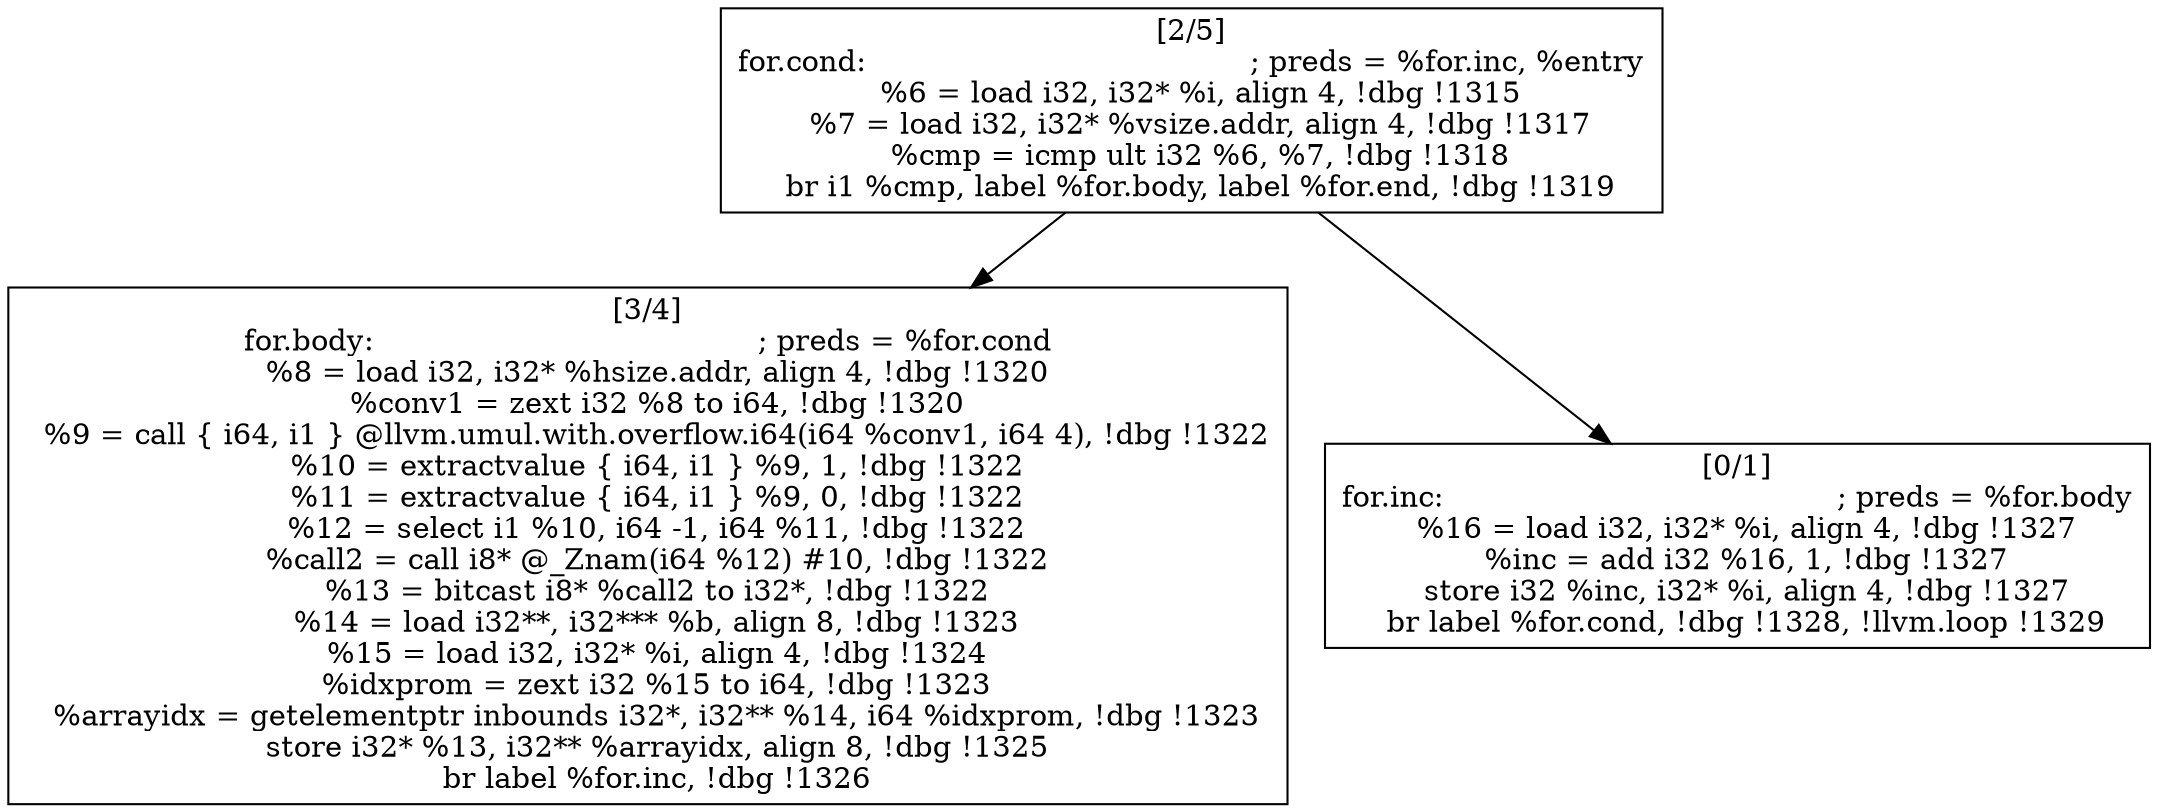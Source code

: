
digraph G {


node163 [label="[2/5]
for.cond:                                         ; preds = %for.inc, %entry
  %6 = load i32, i32* %i, align 4, !dbg !1315
  %7 = load i32, i32* %vsize.addr, align 4, !dbg !1317
  %cmp = icmp ult i32 %6, %7, !dbg !1318
  br i1 %cmp, label %for.body, label %for.end, !dbg !1319
",shape=rectangle ]
node161 [label="[3/4]
for.body:                                         ; preds = %for.cond
  %8 = load i32, i32* %hsize.addr, align 4, !dbg !1320
  %conv1 = zext i32 %8 to i64, !dbg !1320
  %9 = call { i64, i1 } @llvm.umul.with.overflow.i64(i64 %conv1, i64 4), !dbg !1322
  %10 = extractvalue { i64, i1 } %9, 1, !dbg !1322
  %11 = extractvalue { i64, i1 } %9, 0, !dbg !1322
  %12 = select i1 %10, i64 -1, i64 %11, !dbg !1322
  %call2 = call i8* @_Znam(i64 %12) #10, !dbg !1322
  %13 = bitcast i8* %call2 to i32*, !dbg !1322
  %14 = load i32**, i32*** %b, align 8, !dbg !1323
  %15 = load i32, i32* %i, align 4, !dbg !1324
  %idxprom = zext i32 %15 to i64, !dbg !1323
  %arrayidx = getelementptr inbounds i32*, i32** %14, i64 %idxprom, !dbg !1323
  store i32* %13, i32** %arrayidx, align 8, !dbg !1325
  br label %for.inc, !dbg !1326
",shape=rectangle ]
node162 [label="[0/1]
for.inc:                                          ; preds = %for.body
  %16 = load i32, i32* %i, align 4, !dbg !1327
  %inc = add i32 %16, 1, !dbg !1327
  store i32 %inc, i32* %i, align 4, !dbg !1327
  br label %for.cond, !dbg !1328, !llvm.loop !1329
",shape=rectangle ]

node163->node162 [ ]
node163->node161 [ ]


}

